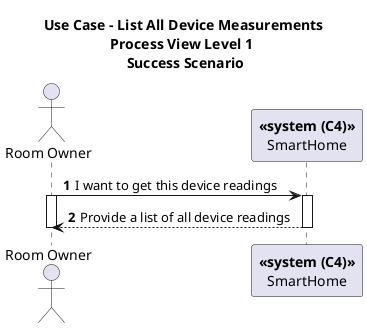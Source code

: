 @startuml
'https://plantuml.com/sequence-diagram

title Use Case - List All Device Measurements\nProcess View Level 1 \n Success Scenario
autonumber

actor "Room Owner" as RO
participant "**<<system (C4)>>**\nSmartHome" as SH

RO -> SH : I want to get this device readings
activate RO
activate SH
SH --> RO : Provide a list of all device readings
deactivate SH
deactivate RO

@enduml
